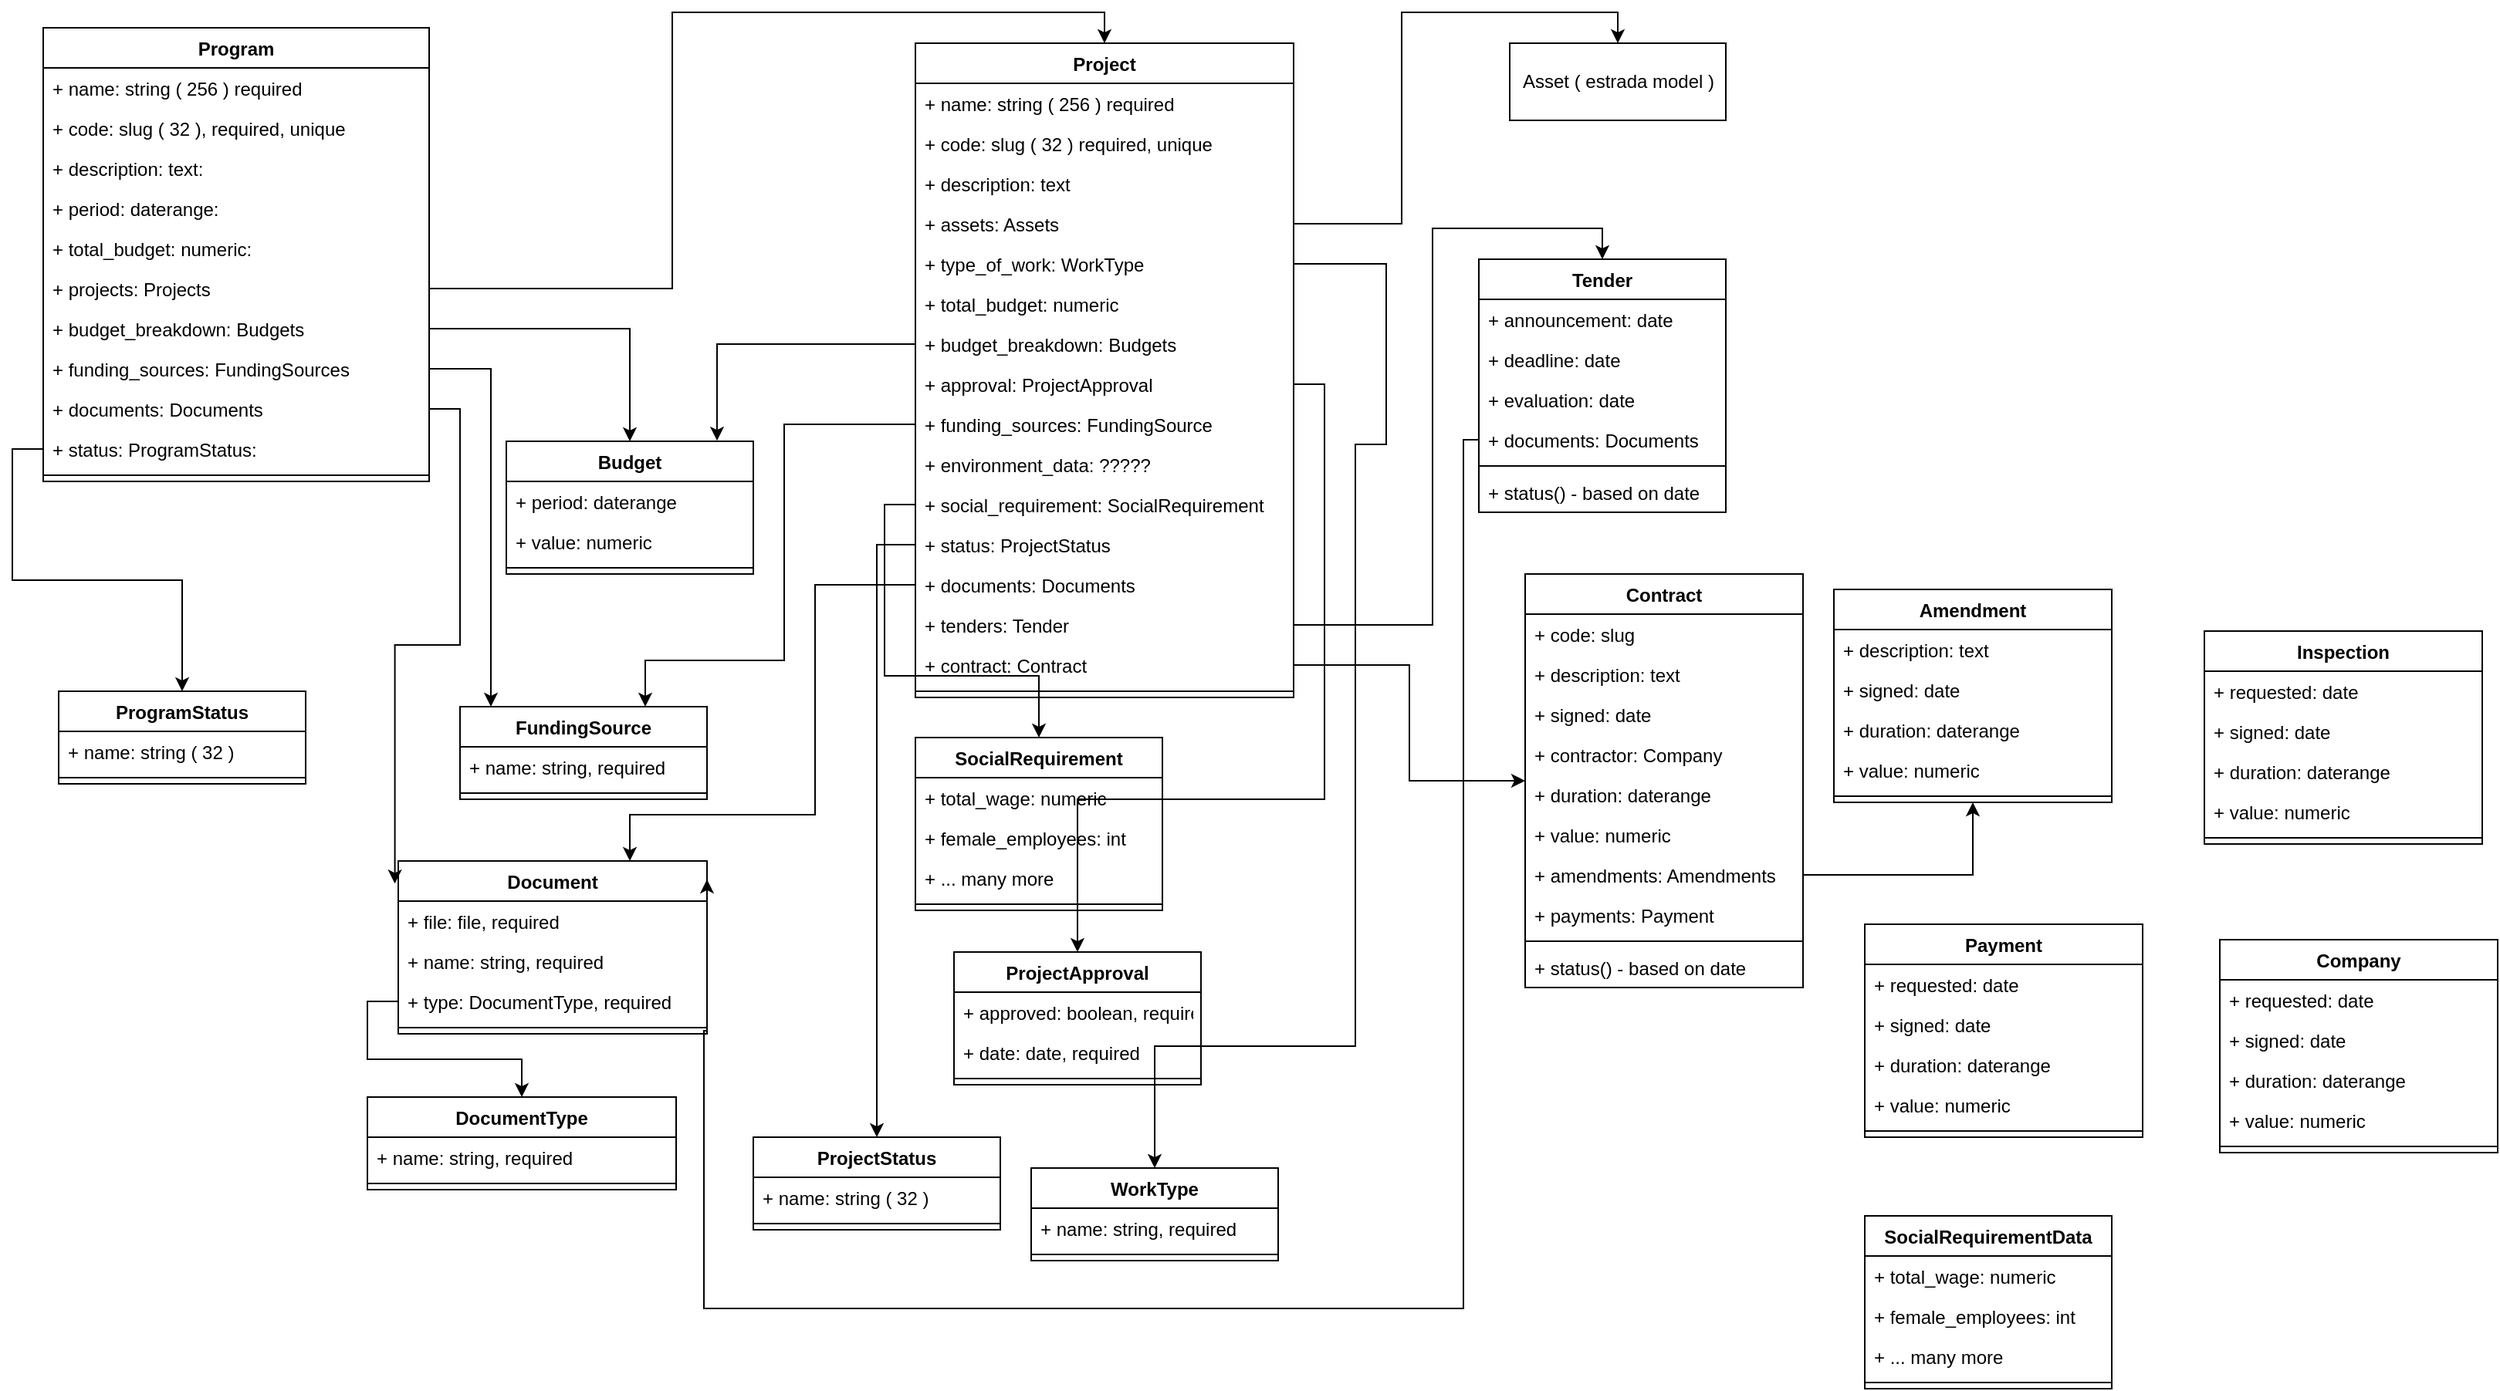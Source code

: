 <mxfile version="12.5.8" type="github">
  <diagram name="Page-1" id="b5b7bab2-c9e2-2cf4-8b2a-24fd1a2a6d21">
    <mxGraphModel dx="1557" dy="737" grid="1" gridSize="10" guides="1" tooltips="1" connect="1" arrows="1" fold="1" page="1" pageScale="1" pageWidth="827" pageHeight="1169" background="#ffffff" math="0" shadow="0">
      <root>
        <mxCell id="0"/>
        <mxCell id="1" parent="0"/>
        <mxCell id="qUl1298BJiQfXsKrI5A6-1" value="Program" style="swimlane;fontStyle=1;align=center;verticalAlign=top;childLayout=stackLayout;horizontal=1;startSize=26;horizontalStack=0;resizeParent=1;resizeParentMax=0;resizeLast=0;collapsible=1;marginBottom=0;" vertex="1" parent="1">
          <mxGeometry x="20" y="160" width="250" height="294" as="geometry"/>
        </mxCell>
        <mxCell id="qUl1298BJiQfXsKrI5A6-2" value="+ name: string ( 256 ) required" style="text;strokeColor=none;fillColor=none;align=left;verticalAlign=top;spacingLeft=4;spacingRight=4;overflow=hidden;rotatable=0;points=[[0,0.5],[1,0.5]];portConstraint=eastwest;" vertex="1" parent="qUl1298BJiQfXsKrI5A6-1">
          <mxGeometry y="26" width="250" height="26" as="geometry"/>
        </mxCell>
        <mxCell id="qUl1298BJiQfXsKrI5A6-11" value="+ code: slug ( 32 ), required, unique" style="text;strokeColor=none;fillColor=none;align=left;verticalAlign=top;spacingLeft=4;spacingRight=4;overflow=hidden;rotatable=0;points=[[0,0.5],[1,0.5]];portConstraint=eastwest;" vertex="1" parent="qUl1298BJiQfXsKrI5A6-1">
          <mxGeometry y="52" width="250" height="26" as="geometry"/>
        </mxCell>
        <mxCell id="qUl1298BJiQfXsKrI5A6-20" value="+ description: text: " style="text;strokeColor=none;fillColor=none;align=left;verticalAlign=top;spacingLeft=4;spacingRight=4;overflow=hidden;rotatable=0;points=[[0,0.5],[1,0.5]];portConstraint=eastwest;" vertex="1" parent="qUl1298BJiQfXsKrI5A6-1">
          <mxGeometry y="78" width="250" height="26" as="geometry"/>
        </mxCell>
        <mxCell id="qUl1298BJiQfXsKrI5A6-12" value="+ period: daterange: " style="text;strokeColor=none;fillColor=none;align=left;verticalAlign=top;spacingLeft=4;spacingRight=4;overflow=hidden;rotatable=0;points=[[0,0.5],[1,0.5]];portConstraint=eastwest;" vertex="1" parent="qUl1298BJiQfXsKrI5A6-1">
          <mxGeometry y="104" width="250" height="26" as="geometry"/>
        </mxCell>
        <mxCell id="qUl1298BJiQfXsKrI5A6-45" value="+ total_budget: numeric: " style="text;strokeColor=none;fillColor=none;align=left;verticalAlign=top;spacingLeft=4;spacingRight=4;overflow=hidden;rotatable=0;points=[[0,0.5],[1,0.5]];portConstraint=eastwest;" vertex="1" parent="qUl1298BJiQfXsKrI5A6-1">
          <mxGeometry y="130" width="250" height="26" as="geometry"/>
        </mxCell>
        <mxCell id="qUl1298BJiQfXsKrI5A6-43" value="+ projects: Projects" style="text;strokeColor=none;fillColor=none;align=left;verticalAlign=top;spacingLeft=4;spacingRight=4;overflow=hidden;rotatable=0;points=[[0,0.5],[1,0.5]];portConstraint=eastwest;" vertex="1" parent="qUl1298BJiQfXsKrI5A6-1">
          <mxGeometry y="156" width="250" height="26" as="geometry"/>
        </mxCell>
        <mxCell id="qUl1298BJiQfXsKrI5A6-46" value="+ budget_breakdown: Budgets" style="text;strokeColor=none;fillColor=none;align=left;verticalAlign=top;spacingLeft=4;spacingRight=4;overflow=hidden;rotatable=0;points=[[0,0.5],[1,0.5]];portConstraint=eastwest;" vertex="1" parent="qUl1298BJiQfXsKrI5A6-1">
          <mxGeometry y="182" width="250" height="26" as="geometry"/>
        </mxCell>
        <mxCell id="qUl1298BJiQfXsKrI5A6-51" value="+ funding_sources: FundingSources " style="text;strokeColor=none;fillColor=none;align=left;verticalAlign=top;spacingLeft=4;spacingRight=4;overflow=hidden;rotatable=0;points=[[0,0.5],[1,0.5]];portConstraint=eastwest;" vertex="1" parent="qUl1298BJiQfXsKrI5A6-1">
          <mxGeometry y="208" width="250" height="26" as="geometry"/>
        </mxCell>
        <mxCell id="qUl1298BJiQfXsKrI5A6-64" value="+ documents: Documents " style="text;strokeColor=none;fillColor=none;align=left;verticalAlign=top;spacingLeft=4;spacingRight=4;overflow=hidden;rotatable=0;points=[[0,0.5],[1,0.5]];portConstraint=eastwest;" vertex="1" parent="qUl1298BJiQfXsKrI5A6-1">
          <mxGeometry y="234" width="250" height="26" as="geometry"/>
        </mxCell>
        <mxCell id="qUl1298BJiQfXsKrI5A6-50" value="+ status: ProgramStatus: " style="text;strokeColor=none;fillColor=none;align=left;verticalAlign=top;spacingLeft=4;spacingRight=4;overflow=hidden;rotatable=0;points=[[0,0.5],[1,0.5]];portConstraint=eastwest;" vertex="1" parent="qUl1298BJiQfXsKrI5A6-1">
          <mxGeometry y="260" width="250" height="26" as="geometry"/>
        </mxCell>
        <mxCell id="qUl1298BJiQfXsKrI5A6-3" value="" style="line;strokeWidth=1;fillColor=none;align=left;verticalAlign=middle;spacingTop=-1;spacingLeft=3;spacingRight=3;rotatable=0;labelPosition=right;points=[];portConstraint=eastwest;" vertex="1" parent="qUl1298BJiQfXsKrI5A6-1">
          <mxGeometry y="286" width="250" height="8" as="geometry"/>
        </mxCell>
        <mxCell id="qUl1298BJiQfXsKrI5A6-6" value="Budget" style="swimlane;fontStyle=1;align=center;verticalAlign=top;childLayout=stackLayout;horizontal=1;startSize=26;horizontalStack=0;resizeParent=1;resizeParentMax=0;resizeLast=0;collapsible=1;marginBottom=0;" vertex="1" parent="1">
          <mxGeometry x="320" y="428" width="160" height="86" as="geometry"/>
        </mxCell>
        <mxCell id="qUl1298BJiQfXsKrI5A6-7" value="+ period: daterange" style="text;strokeColor=none;fillColor=none;align=left;verticalAlign=top;spacingLeft=4;spacingRight=4;overflow=hidden;rotatable=0;points=[[0,0.5],[1,0.5]];portConstraint=eastwest;" vertex="1" parent="qUl1298BJiQfXsKrI5A6-6">
          <mxGeometry y="26" width="160" height="26" as="geometry"/>
        </mxCell>
        <mxCell id="qUl1298BJiQfXsKrI5A6-47" value="+ value: numeric" style="text;strokeColor=none;fillColor=none;align=left;verticalAlign=top;spacingLeft=4;spacingRight=4;overflow=hidden;rotatable=0;points=[[0,0.5],[1,0.5]];portConstraint=eastwest;" vertex="1" parent="qUl1298BJiQfXsKrI5A6-6">
          <mxGeometry y="52" width="160" height="26" as="geometry"/>
        </mxCell>
        <mxCell id="qUl1298BJiQfXsKrI5A6-8" value="" style="line;strokeWidth=1;fillColor=none;align=left;verticalAlign=middle;spacingTop=-1;spacingLeft=3;spacingRight=3;rotatable=0;labelPosition=right;points=[];portConstraint=eastwest;" vertex="1" parent="qUl1298BJiQfXsKrI5A6-6">
          <mxGeometry y="78" width="160" height="8" as="geometry"/>
        </mxCell>
        <mxCell id="qUl1298BJiQfXsKrI5A6-25" value="Project" style="swimlane;fontStyle=1;align=center;verticalAlign=top;childLayout=stackLayout;horizontal=1;startSize=26;horizontalStack=0;resizeParent=1;resizeParentMax=0;resizeLast=0;collapsible=1;marginBottom=0;" vertex="1" parent="1">
          <mxGeometry x="585" y="170" width="245" height="424" as="geometry"/>
        </mxCell>
        <mxCell id="qUl1298BJiQfXsKrI5A6-26" value="+ name: string ( 256 ) required" style="text;strokeColor=none;fillColor=none;align=left;verticalAlign=top;spacingLeft=4;spacingRight=4;overflow=hidden;rotatable=0;points=[[0,0.5],[1,0.5]];portConstraint=eastwest;" vertex="1" parent="qUl1298BJiQfXsKrI5A6-25">
          <mxGeometry y="26" width="245" height="26" as="geometry"/>
        </mxCell>
        <mxCell id="qUl1298BJiQfXsKrI5A6-34" value="+ code: slug ( 32 ) required, unique" style="text;strokeColor=none;fillColor=none;align=left;verticalAlign=top;spacingLeft=4;spacingRight=4;overflow=hidden;rotatable=0;points=[[0,0.5],[1,0.5]];portConstraint=eastwest;" vertex="1" parent="qUl1298BJiQfXsKrI5A6-25">
          <mxGeometry y="52" width="245" height="26" as="geometry"/>
        </mxCell>
        <mxCell id="qUl1298BJiQfXsKrI5A6-35" value="+ description: text" style="text;strokeColor=none;fillColor=none;align=left;verticalAlign=top;spacingLeft=4;spacingRight=4;overflow=hidden;rotatable=0;points=[[0,0.5],[1,0.5]];portConstraint=eastwest;" vertex="1" parent="qUl1298BJiQfXsKrI5A6-25">
          <mxGeometry y="78" width="245" height="26" as="geometry"/>
        </mxCell>
        <mxCell id="qUl1298BJiQfXsKrI5A6-72" value="+ assets: Assets" style="text;strokeColor=none;fillColor=none;align=left;verticalAlign=top;spacingLeft=4;spacingRight=4;overflow=hidden;rotatable=0;points=[[0,0.5],[1,0.5]];portConstraint=eastwest;" vertex="1" parent="qUl1298BJiQfXsKrI5A6-25">
          <mxGeometry y="104" width="245" height="26" as="geometry"/>
        </mxCell>
        <mxCell id="qUl1298BJiQfXsKrI5A6-75" value="+ type_of_work: WorkType" style="text;strokeColor=none;fillColor=none;align=left;verticalAlign=top;spacingLeft=4;spacingRight=4;overflow=hidden;rotatable=0;points=[[0,0.5],[1,0.5]];portConstraint=eastwest;" vertex="1" parent="qUl1298BJiQfXsKrI5A6-25">
          <mxGeometry y="130" width="245" height="26" as="geometry"/>
        </mxCell>
        <mxCell id="qUl1298BJiQfXsKrI5A6-82" value="+ total_budget: numeric" style="text;strokeColor=none;fillColor=none;align=left;verticalAlign=top;spacingLeft=4;spacingRight=4;overflow=hidden;rotatable=0;points=[[0,0.5],[1,0.5]];portConstraint=eastwest;" vertex="1" parent="qUl1298BJiQfXsKrI5A6-25">
          <mxGeometry y="156" width="245" height="26" as="geometry"/>
        </mxCell>
        <mxCell id="qUl1298BJiQfXsKrI5A6-81" value="+ budget_breakdown: Budgets" style="text;strokeColor=none;fillColor=none;align=left;verticalAlign=top;spacingLeft=4;spacingRight=4;overflow=hidden;rotatable=0;points=[[0,0.5],[1,0.5]];portConstraint=eastwest;" vertex="1" parent="qUl1298BJiQfXsKrI5A6-25">
          <mxGeometry y="182" width="245" height="26" as="geometry"/>
        </mxCell>
        <mxCell id="qUl1298BJiQfXsKrI5A6-91" value="+ approval: ProjectApproval" style="text;strokeColor=none;fillColor=none;align=left;verticalAlign=top;spacingLeft=4;spacingRight=4;overflow=hidden;rotatable=0;points=[[0,0.5],[1,0.5]];portConstraint=eastwest;" vertex="1" parent="qUl1298BJiQfXsKrI5A6-25">
          <mxGeometry y="208" width="245" height="26" as="geometry"/>
        </mxCell>
        <mxCell id="qUl1298BJiQfXsKrI5A6-84" value="+ funding_sources: FundingSource" style="text;strokeColor=none;fillColor=none;align=left;verticalAlign=top;spacingLeft=4;spacingRight=4;overflow=hidden;rotatable=0;points=[[0,0.5],[1,0.5]];portConstraint=eastwest;" vertex="1" parent="qUl1298BJiQfXsKrI5A6-25">
          <mxGeometry y="234" width="245" height="26" as="geometry"/>
        </mxCell>
        <mxCell id="qUl1298BJiQfXsKrI5A6-93" value="+ environment_data: ?????" style="text;strokeColor=none;fillColor=none;align=left;verticalAlign=top;spacingLeft=4;spacingRight=4;overflow=hidden;rotatable=0;points=[[0,0.5],[1,0.5]];portConstraint=eastwest;" vertex="1" parent="qUl1298BJiQfXsKrI5A6-25">
          <mxGeometry y="260" width="245" height="26" as="geometry"/>
        </mxCell>
        <mxCell id="qUl1298BJiQfXsKrI5A6-101" value="+ social_requirement: SocialRequirement" style="text;strokeColor=none;fillColor=none;align=left;verticalAlign=top;spacingLeft=4;spacingRight=4;overflow=hidden;rotatable=0;points=[[0,0.5],[1,0.5]];portConstraint=eastwest;" vertex="1" parent="qUl1298BJiQfXsKrI5A6-25">
          <mxGeometry y="286" width="245" height="26" as="geometry"/>
        </mxCell>
        <mxCell id="qUl1298BJiQfXsKrI5A6-94" value="+ status: ProjectStatus" style="text;strokeColor=none;fillColor=none;align=left;verticalAlign=top;spacingLeft=4;spacingRight=4;overflow=hidden;rotatable=0;points=[[0,0.5],[1,0.5]];portConstraint=eastwest;" vertex="1" parent="qUl1298BJiQfXsKrI5A6-25">
          <mxGeometry y="312" width="245" height="26" as="geometry"/>
        </mxCell>
        <mxCell id="qUl1298BJiQfXsKrI5A6-106" value="+ documents: Documents" style="text;strokeColor=none;fillColor=none;align=left;verticalAlign=top;spacingLeft=4;spacingRight=4;overflow=hidden;rotatable=0;points=[[0,0.5],[1,0.5]];portConstraint=eastwest;" vertex="1" parent="qUl1298BJiQfXsKrI5A6-25">
          <mxGeometry y="338" width="245" height="26" as="geometry"/>
        </mxCell>
        <mxCell id="qUl1298BJiQfXsKrI5A6-120" value="+ tenders: Tender" style="text;strokeColor=none;fillColor=none;align=left;verticalAlign=top;spacingLeft=4;spacingRight=4;overflow=hidden;rotatable=0;points=[[0,0.5],[1,0.5]];portConstraint=eastwest;" vertex="1" parent="qUl1298BJiQfXsKrI5A6-25">
          <mxGeometry y="364" width="245" height="26" as="geometry"/>
        </mxCell>
        <mxCell id="qUl1298BJiQfXsKrI5A6-109" value="+ contract: Contract" style="text;strokeColor=none;fillColor=none;align=left;verticalAlign=top;spacingLeft=4;spacingRight=4;overflow=hidden;rotatable=0;points=[[0,0.5],[1,0.5]];portConstraint=eastwest;" vertex="1" parent="qUl1298BJiQfXsKrI5A6-25">
          <mxGeometry y="390" width="245" height="26" as="geometry"/>
        </mxCell>
        <mxCell id="qUl1298BJiQfXsKrI5A6-27" value="" style="line;strokeWidth=1;fillColor=none;align=left;verticalAlign=middle;spacingTop=-1;spacingLeft=3;spacingRight=3;rotatable=0;labelPosition=right;points=[];portConstraint=eastwest;" vertex="1" parent="qUl1298BJiQfXsKrI5A6-25">
          <mxGeometry y="416" width="245" height="8" as="geometry"/>
        </mxCell>
        <mxCell id="qUl1298BJiQfXsKrI5A6-44" value="&lt;br&gt;&lt;br&gt;" style="edgeStyle=orthogonalEdgeStyle;rounded=0;orthogonalLoop=1;jettySize=auto;html=1;entryX=0.5;entryY=0;entryDx=0;entryDy=0;" edge="1" parent="1" source="qUl1298BJiQfXsKrI5A6-43" target="qUl1298BJiQfXsKrI5A6-25">
          <mxGeometry relative="1" as="geometry"/>
        </mxCell>
        <mxCell id="qUl1298BJiQfXsKrI5A6-49" style="edgeStyle=orthogonalEdgeStyle;rounded=0;orthogonalLoop=1;jettySize=auto;html=1;" edge="1" parent="1" source="qUl1298BJiQfXsKrI5A6-46" target="qUl1298BJiQfXsKrI5A6-6">
          <mxGeometry relative="1" as="geometry"/>
        </mxCell>
        <mxCell id="qUl1298BJiQfXsKrI5A6-52" value="FundingSource" style="swimlane;fontStyle=1;align=center;verticalAlign=top;childLayout=stackLayout;horizontal=1;startSize=26;horizontalStack=0;resizeParent=1;resizeParentMax=0;resizeLast=0;collapsible=1;marginBottom=0;" vertex="1" parent="1">
          <mxGeometry x="290" y="600" width="160" height="60" as="geometry"/>
        </mxCell>
        <mxCell id="qUl1298BJiQfXsKrI5A6-53" value="+ name: string, required" style="text;strokeColor=none;fillColor=none;align=left;verticalAlign=top;spacingLeft=4;spacingRight=4;overflow=hidden;rotatable=0;points=[[0,0.5],[1,0.5]];portConstraint=eastwest;" vertex="1" parent="qUl1298BJiQfXsKrI5A6-52">
          <mxGeometry y="26" width="160" height="26" as="geometry"/>
        </mxCell>
        <mxCell id="qUl1298BJiQfXsKrI5A6-56" value="" style="line;strokeWidth=1;fillColor=none;align=left;verticalAlign=middle;spacingTop=-1;spacingLeft=3;spacingRight=3;rotatable=0;labelPosition=right;points=[];portConstraint=eastwest;" vertex="1" parent="qUl1298BJiQfXsKrI5A6-52">
          <mxGeometry y="52" width="160" height="8" as="geometry"/>
        </mxCell>
        <mxCell id="qUl1298BJiQfXsKrI5A6-58" style="edgeStyle=orthogonalEdgeStyle;rounded=0;orthogonalLoop=1;jettySize=auto;html=1;" edge="1" parent="1" source="qUl1298BJiQfXsKrI5A6-51" target="qUl1298BJiQfXsKrI5A6-52">
          <mxGeometry relative="1" as="geometry">
            <mxPoint x="290" y="610" as="targetPoint"/>
            <Array as="points">
              <mxPoint x="310" y="381"/>
            </Array>
          </mxGeometry>
        </mxCell>
        <mxCell id="qUl1298BJiQfXsKrI5A6-59" value="ProgramStatus" style="swimlane;fontStyle=1;align=center;verticalAlign=top;childLayout=stackLayout;horizontal=1;startSize=26;horizontalStack=0;resizeParent=1;resizeParentMax=0;resizeLast=0;collapsible=1;marginBottom=0;" vertex="1" parent="1">
          <mxGeometry x="30" y="590" width="160" height="60" as="geometry"/>
        </mxCell>
        <mxCell id="qUl1298BJiQfXsKrI5A6-60" value="+ name: string ( 32 )" style="text;strokeColor=none;fillColor=none;align=left;verticalAlign=top;spacingLeft=4;spacingRight=4;overflow=hidden;rotatable=0;points=[[0,0.5],[1,0.5]];portConstraint=eastwest;" vertex="1" parent="qUl1298BJiQfXsKrI5A6-59">
          <mxGeometry y="26" width="160" height="26" as="geometry"/>
        </mxCell>
        <mxCell id="qUl1298BJiQfXsKrI5A6-61" value="" style="line;strokeWidth=1;fillColor=none;align=left;verticalAlign=middle;spacingTop=-1;spacingLeft=3;spacingRight=3;rotatable=0;labelPosition=right;points=[];portConstraint=eastwest;" vertex="1" parent="qUl1298BJiQfXsKrI5A6-59">
          <mxGeometry y="52" width="160" height="8" as="geometry"/>
        </mxCell>
        <mxCell id="qUl1298BJiQfXsKrI5A6-63" style="edgeStyle=orthogonalEdgeStyle;rounded=0;orthogonalLoop=1;jettySize=auto;html=1;" edge="1" parent="1" source="qUl1298BJiQfXsKrI5A6-50" target="qUl1298BJiQfXsKrI5A6-59">
          <mxGeometry relative="1" as="geometry"/>
        </mxCell>
        <mxCell id="qUl1298BJiQfXsKrI5A6-65" value="Document" style="swimlane;fontStyle=1;align=center;verticalAlign=top;childLayout=stackLayout;horizontal=1;startSize=26;horizontalStack=0;resizeParent=1;resizeParentMax=0;resizeLast=0;collapsible=1;marginBottom=0;" vertex="1" parent="1">
          <mxGeometry x="250" y="700" width="200" height="112" as="geometry"/>
        </mxCell>
        <mxCell id="qUl1298BJiQfXsKrI5A6-66" value="+ file: file, required" style="text;strokeColor=none;fillColor=none;align=left;verticalAlign=top;spacingLeft=4;spacingRight=4;overflow=hidden;rotatable=0;points=[[0,0.5],[1,0.5]];portConstraint=eastwest;" vertex="1" parent="qUl1298BJiQfXsKrI5A6-65">
          <mxGeometry y="26" width="200" height="26" as="geometry"/>
        </mxCell>
        <mxCell id="qUl1298BJiQfXsKrI5A6-68" value="+ name: string, required" style="text;strokeColor=none;fillColor=none;align=left;verticalAlign=top;spacingLeft=4;spacingRight=4;overflow=hidden;rotatable=0;points=[[0,0.5],[1,0.5]];portConstraint=eastwest;" vertex="1" parent="qUl1298BJiQfXsKrI5A6-65">
          <mxGeometry y="52" width="200" height="26" as="geometry"/>
        </mxCell>
        <mxCell id="qUl1298BJiQfXsKrI5A6-69" value="+ type: DocumentType, required" style="text;strokeColor=none;fillColor=none;align=left;verticalAlign=top;spacingLeft=4;spacingRight=4;overflow=hidden;rotatable=0;points=[[0,0.5],[1,0.5]];portConstraint=eastwest;" vertex="1" parent="qUl1298BJiQfXsKrI5A6-65">
          <mxGeometry y="78" width="200" height="26" as="geometry"/>
        </mxCell>
        <mxCell id="qUl1298BJiQfXsKrI5A6-67" value="" style="line;strokeWidth=1;fillColor=none;align=left;verticalAlign=middle;spacingTop=-1;spacingLeft=3;spacingRight=3;rotatable=0;labelPosition=right;points=[];portConstraint=eastwest;" vertex="1" parent="qUl1298BJiQfXsKrI5A6-65">
          <mxGeometry y="104" width="200" height="8" as="geometry"/>
        </mxCell>
        <mxCell id="qUl1298BJiQfXsKrI5A6-70" style="edgeStyle=orthogonalEdgeStyle;rounded=0;orthogonalLoop=1;jettySize=auto;html=1;entryX=-0.011;entryY=0.131;entryDx=0;entryDy=0;entryPerimeter=0;" edge="1" parent="1" source="qUl1298BJiQfXsKrI5A6-64" target="qUl1298BJiQfXsKrI5A6-65">
          <mxGeometry relative="1" as="geometry"/>
        </mxCell>
        <mxCell id="qUl1298BJiQfXsKrI5A6-73" value="Asset ( estrada model )" style="html=1;" vertex="1" parent="1">
          <mxGeometry x="970" y="170" width="140" height="50" as="geometry"/>
        </mxCell>
        <mxCell id="qUl1298BJiQfXsKrI5A6-74" style="edgeStyle=orthogonalEdgeStyle;rounded=0;orthogonalLoop=1;jettySize=auto;html=1;entryX=0.5;entryY=0;entryDx=0;entryDy=0;" edge="1" parent="1" source="qUl1298BJiQfXsKrI5A6-72" target="qUl1298BJiQfXsKrI5A6-73">
          <mxGeometry relative="1" as="geometry"/>
        </mxCell>
        <mxCell id="qUl1298BJiQfXsKrI5A6-76" value="WorkType" style="swimlane;fontStyle=1;align=center;verticalAlign=top;childLayout=stackLayout;horizontal=1;startSize=26;horizontalStack=0;resizeParent=1;resizeParentMax=0;resizeLast=0;collapsible=1;marginBottom=0;" vertex="1" parent="1">
          <mxGeometry x="660" y="899" width="160" height="60" as="geometry"/>
        </mxCell>
        <mxCell id="qUl1298BJiQfXsKrI5A6-77" value="+ name: string, required" style="text;strokeColor=none;fillColor=none;align=left;verticalAlign=top;spacingLeft=4;spacingRight=4;overflow=hidden;rotatable=0;points=[[0,0.5],[1,0.5]];portConstraint=eastwest;" vertex="1" parent="qUl1298BJiQfXsKrI5A6-76">
          <mxGeometry y="26" width="160" height="26" as="geometry"/>
        </mxCell>
        <mxCell id="qUl1298BJiQfXsKrI5A6-78" value="" style="line;strokeWidth=1;fillColor=none;align=left;verticalAlign=middle;spacingTop=-1;spacingLeft=3;spacingRight=3;rotatable=0;labelPosition=right;points=[];portConstraint=eastwest;" vertex="1" parent="qUl1298BJiQfXsKrI5A6-76">
          <mxGeometry y="52" width="160" height="8" as="geometry"/>
        </mxCell>
        <mxCell id="qUl1298BJiQfXsKrI5A6-79" style="edgeStyle=orthogonalEdgeStyle;rounded=0;orthogonalLoop=1;jettySize=auto;html=1;entryX=0.5;entryY=0;entryDx=0;entryDy=0;exitX=1;exitY=0.5;exitDx=0;exitDy=0;" edge="1" parent="1" source="qUl1298BJiQfXsKrI5A6-75" target="qUl1298BJiQfXsKrI5A6-76">
          <mxGeometry relative="1" as="geometry">
            <Array as="points">
              <mxPoint x="890" y="313"/>
              <mxPoint x="890" y="430"/>
              <mxPoint x="870" y="430"/>
              <mxPoint x="870" y="820"/>
            </Array>
          </mxGeometry>
        </mxCell>
        <mxCell id="qUl1298BJiQfXsKrI5A6-83" style="edgeStyle=orthogonalEdgeStyle;rounded=0;orthogonalLoop=1;jettySize=auto;html=1;entryX=0.853;entryY=-0.005;entryDx=0;entryDy=0;entryPerimeter=0;" edge="1" parent="1" source="qUl1298BJiQfXsKrI5A6-81" target="qUl1298BJiQfXsKrI5A6-6">
          <mxGeometry relative="1" as="geometry"/>
        </mxCell>
        <mxCell id="qUl1298BJiQfXsKrI5A6-85" value="ProjectApproval" style="swimlane;fontStyle=1;align=center;verticalAlign=top;childLayout=stackLayout;horizontal=1;startSize=26;horizontalStack=0;resizeParent=1;resizeParentMax=0;resizeLast=0;collapsible=1;marginBottom=0;" vertex="1" parent="1">
          <mxGeometry x="610" y="759" width="160" height="86" as="geometry"/>
        </mxCell>
        <mxCell id="qUl1298BJiQfXsKrI5A6-86" value="+ approved: boolean, required" style="text;strokeColor=none;fillColor=none;align=left;verticalAlign=top;spacingLeft=4;spacingRight=4;overflow=hidden;rotatable=0;points=[[0,0.5],[1,0.5]];portConstraint=eastwest;" vertex="1" parent="qUl1298BJiQfXsKrI5A6-85">
          <mxGeometry y="26" width="160" height="26" as="geometry"/>
        </mxCell>
        <mxCell id="qUl1298BJiQfXsKrI5A6-88" value="+ date: date, required" style="text;strokeColor=none;fillColor=none;align=left;verticalAlign=top;spacingLeft=4;spacingRight=4;overflow=hidden;rotatable=0;points=[[0,0.5],[1,0.5]];portConstraint=eastwest;" vertex="1" parent="qUl1298BJiQfXsKrI5A6-85">
          <mxGeometry y="52" width="160" height="26" as="geometry"/>
        </mxCell>
        <mxCell id="qUl1298BJiQfXsKrI5A6-87" value="" style="line;strokeWidth=1;fillColor=none;align=left;verticalAlign=middle;spacingTop=-1;spacingLeft=3;spacingRight=3;rotatable=0;labelPosition=right;points=[];portConstraint=eastwest;" vertex="1" parent="qUl1298BJiQfXsKrI5A6-85">
          <mxGeometry y="78" width="160" height="8" as="geometry"/>
        </mxCell>
        <mxCell id="qUl1298BJiQfXsKrI5A6-90" style="edgeStyle=orthogonalEdgeStyle;rounded=0;orthogonalLoop=1;jettySize=auto;html=1;exitX=1;exitY=0.5;exitDx=0;exitDy=0;" edge="1" parent="1" source="qUl1298BJiQfXsKrI5A6-91" target="qUl1298BJiQfXsKrI5A6-85">
          <mxGeometry relative="1" as="geometry">
            <Array as="points">
              <mxPoint x="850" y="391"/>
              <mxPoint x="850" y="660"/>
              <mxPoint x="690" y="660"/>
            </Array>
          </mxGeometry>
        </mxCell>
        <mxCell id="qUl1298BJiQfXsKrI5A6-92" style="edgeStyle=orthogonalEdgeStyle;rounded=0;orthogonalLoop=1;jettySize=auto;html=1;entryX=0.75;entryY=0;entryDx=0;entryDy=0;" edge="1" parent="1" source="qUl1298BJiQfXsKrI5A6-84" target="qUl1298BJiQfXsKrI5A6-52">
          <mxGeometry relative="1" as="geometry">
            <Array as="points">
              <mxPoint x="500" y="417"/>
              <mxPoint x="500" y="570"/>
              <mxPoint x="410" y="570"/>
            </Array>
          </mxGeometry>
        </mxCell>
        <mxCell id="qUl1298BJiQfXsKrI5A6-95" value="SocialRequirement" style="swimlane;fontStyle=1;align=center;verticalAlign=top;childLayout=stackLayout;horizontal=1;startSize=26;horizontalStack=0;resizeParent=1;resizeParentMax=0;resizeLast=0;collapsible=1;marginBottom=0;" vertex="1" parent="1">
          <mxGeometry x="585" y="620" width="160" height="112" as="geometry"/>
        </mxCell>
        <mxCell id="qUl1298BJiQfXsKrI5A6-96" value="+ total_wage: numeric" style="text;strokeColor=none;fillColor=none;align=left;verticalAlign=top;spacingLeft=4;spacingRight=4;overflow=hidden;rotatable=0;points=[[0,0.5],[1,0.5]];portConstraint=eastwest;" vertex="1" parent="qUl1298BJiQfXsKrI5A6-95">
          <mxGeometry y="26" width="160" height="26" as="geometry"/>
        </mxCell>
        <mxCell id="qUl1298BJiQfXsKrI5A6-100" value="+ female_employees: int" style="text;strokeColor=none;fillColor=none;align=left;verticalAlign=top;spacingLeft=4;spacingRight=4;overflow=hidden;rotatable=0;points=[[0,0.5],[1,0.5]];portConstraint=eastwest;" vertex="1" parent="qUl1298BJiQfXsKrI5A6-95">
          <mxGeometry y="52" width="160" height="26" as="geometry"/>
        </mxCell>
        <mxCell id="qUl1298BJiQfXsKrI5A6-97" value="+ ... many more" style="text;strokeColor=none;fillColor=none;align=left;verticalAlign=top;spacingLeft=4;spacingRight=4;overflow=hidden;rotatable=0;points=[[0,0.5],[1,0.5]];portConstraint=eastwest;" vertex="1" parent="qUl1298BJiQfXsKrI5A6-95">
          <mxGeometry y="78" width="160" height="26" as="geometry"/>
        </mxCell>
        <mxCell id="qUl1298BJiQfXsKrI5A6-98" value="" style="line;strokeWidth=1;fillColor=none;align=left;verticalAlign=middle;spacingTop=-1;spacingLeft=3;spacingRight=3;rotatable=0;labelPosition=right;points=[];portConstraint=eastwest;" vertex="1" parent="qUl1298BJiQfXsKrI5A6-95">
          <mxGeometry y="104" width="160" height="8" as="geometry"/>
        </mxCell>
        <mxCell id="qUl1298BJiQfXsKrI5A6-99" style="edgeStyle=orthogonalEdgeStyle;rounded=0;orthogonalLoop=1;jettySize=auto;html=1;" edge="1" parent="1" source="qUl1298BJiQfXsKrI5A6-101" target="qUl1298BJiQfXsKrI5A6-95">
          <mxGeometry relative="1" as="geometry">
            <mxPoint x="580" y="590" as="targetPoint"/>
            <Array as="points">
              <mxPoint x="565" y="469"/>
              <mxPoint x="565" y="580"/>
              <mxPoint x="665" y="580"/>
            </Array>
          </mxGeometry>
        </mxCell>
        <mxCell id="qUl1298BJiQfXsKrI5A6-102" value="ProjectStatus" style="swimlane;fontStyle=1;align=center;verticalAlign=top;childLayout=stackLayout;horizontal=1;startSize=26;horizontalStack=0;resizeParent=1;resizeParentMax=0;resizeLast=0;collapsible=1;marginBottom=0;" vertex="1" parent="1">
          <mxGeometry x="480" y="879" width="160" height="60" as="geometry"/>
        </mxCell>
        <mxCell id="qUl1298BJiQfXsKrI5A6-103" value="+ name: string ( 32 )" style="text;strokeColor=none;fillColor=none;align=left;verticalAlign=top;spacingLeft=4;spacingRight=4;overflow=hidden;rotatable=0;points=[[0,0.5],[1,0.5]];portConstraint=eastwest;" vertex="1" parent="qUl1298BJiQfXsKrI5A6-102">
          <mxGeometry y="26" width="160" height="26" as="geometry"/>
        </mxCell>
        <mxCell id="qUl1298BJiQfXsKrI5A6-104" value="" style="line;strokeWidth=1;fillColor=none;align=left;verticalAlign=middle;spacingTop=-1;spacingLeft=3;spacingRight=3;rotatable=0;labelPosition=right;points=[];portConstraint=eastwest;" vertex="1" parent="qUl1298BJiQfXsKrI5A6-102">
          <mxGeometry y="52" width="160" height="8" as="geometry"/>
        </mxCell>
        <mxCell id="qUl1298BJiQfXsKrI5A6-105" style="edgeStyle=orthogonalEdgeStyle;rounded=0;orthogonalLoop=1;jettySize=auto;html=1;entryX=0.5;entryY=0;entryDx=0;entryDy=0;" edge="1" parent="1" source="qUl1298BJiQfXsKrI5A6-94" target="qUl1298BJiQfXsKrI5A6-102">
          <mxGeometry relative="1" as="geometry"/>
        </mxCell>
        <mxCell id="qUl1298BJiQfXsKrI5A6-107" style="edgeStyle=orthogonalEdgeStyle;rounded=0;orthogonalLoop=1;jettySize=auto;html=1;entryX=0.75;entryY=0;entryDx=0;entryDy=0;exitX=0;exitY=0.5;exitDx=0;exitDy=0;" edge="1" parent="1" source="qUl1298BJiQfXsKrI5A6-106" target="qUl1298BJiQfXsKrI5A6-65">
          <mxGeometry relative="1" as="geometry">
            <Array as="points">
              <mxPoint x="520" y="521"/>
              <mxPoint x="520" y="670"/>
              <mxPoint x="400" y="670"/>
            </Array>
          </mxGeometry>
        </mxCell>
        <mxCell id="qUl1298BJiQfXsKrI5A6-110" value="Tender" style="swimlane;fontStyle=1;align=center;verticalAlign=top;childLayout=stackLayout;horizontal=1;startSize=26;horizontalStack=0;resizeParent=1;resizeParentMax=0;resizeLast=0;collapsible=1;marginBottom=0;" vertex="1" parent="1">
          <mxGeometry x="950" y="310" width="160" height="164" as="geometry"/>
        </mxCell>
        <mxCell id="qUl1298BJiQfXsKrI5A6-111" value="+ announcement: date" style="text;strokeColor=none;fillColor=none;align=left;verticalAlign=top;spacingLeft=4;spacingRight=4;overflow=hidden;rotatable=0;points=[[0,0.5],[1,0.5]];portConstraint=eastwest;" vertex="1" parent="qUl1298BJiQfXsKrI5A6-110">
          <mxGeometry y="26" width="160" height="26" as="geometry"/>
        </mxCell>
        <mxCell id="qUl1298BJiQfXsKrI5A6-112" value="+ deadline: date" style="text;strokeColor=none;fillColor=none;align=left;verticalAlign=top;spacingLeft=4;spacingRight=4;overflow=hidden;rotatable=0;points=[[0,0.5],[1,0.5]];portConstraint=eastwest;" vertex="1" parent="qUl1298BJiQfXsKrI5A6-110">
          <mxGeometry y="52" width="160" height="26" as="geometry"/>
        </mxCell>
        <mxCell id="qUl1298BJiQfXsKrI5A6-115" value="+ evaluation: date" style="text;strokeColor=none;fillColor=none;align=left;verticalAlign=top;spacingLeft=4;spacingRight=4;overflow=hidden;rotatable=0;points=[[0,0.5],[1,0.5]];portConstraint=eastwest;" vertex="1" parent="qUl1298BJiQfXsKrI5A6-110">
          <mxGeometry y="78" width="160" height="26" as="geometry"/>
        </mxCell>
        <mxCell id="qUl1298BJiQfXsKrI5A6-118" value="+ documents: Documents" style="text;strokeColor=none;fillColor=none;align=left;verticalAlign=top;spacingLeft=4;spacingRight=4;overflow=hidden;rotatable=0;points=[[0,0.5],[1,0.5]];portConstraint=eastwest;" vertex="1" parent="qUl1298BJiQfXsKrI5A6-110">
          <mxGeometry y="104" width="160" height="26" as="geometry"/>
        </mxCell>
        <mxCell id="qUl1298BJiQfXsKrI5A6-114" value="" style="line;strokeWidth=1;fillColor=none;align=left;verticalAlign=middle;spacingTop=-1;spacingLeft=3;spacingRight=3;rotatable=0;labelPosition=right;points=[];portConstraint=eastwest;" vertex="1" parent="qUl1298BJiQfXsKrI5A6-110">
          <mxGeometry y="130" width="160" height="8" as="geometry"/>
        </mxCell>
        <mxCell id="qUl1298BJiQfXsKrI5A6-113" value="+ status() - based on date" style="text;strokeColor=none;fillColor=none;align=left;verticalAlign=top;spacingLeft=4;spacingRight=4;overflow=hidden;rotatable=0;points=[[0,0.5],[1,0.5]];portConstraint=eastwest;" vertex="1" parent="qUl1298BJiQfXsKrI5A6-110">
          <mxGeometry y="138" width="160" height="26" as="geometry"/>
        </mxCell>
        <mxCell id="qUl1298BJiQfXsKrI5A6-117" style="edgeStyle=orthogonalEdgeStyle;rounded=0;orthogonalLoop=1;jettySize=auto;html=1;entryX=0.5;entryY=0;entryDx=0;entryDy=0;" edge="1" parent="1" source="qUl1298BJiQfXsKrI5A6-120" target="qUl1298BJiQfXsKrI5A6-110">
          <mxGeometry relative="1" as="geometry">
            <mxPoint x="860" y="560" as="sourcePoint"/>
            <Array as="points">
              <mxPoint x="920" y="547"/>
              <mxPoint x="920" y="290"/>
              <mxPoint x="1030" y="290"/>
            </Array>
          </mxGeometry>
        </mxCell>
        <mxCell id="qUl1298BJiQfXsKrI5A6-119" style="edgeStyle=orthogonalEdgeStyle;rounded=0;orthogonalLoop=1;jettySize=auto;html=1;entryX=1;entryY=0.107;entryDx=0;entryDy=0;entryPerimeter=0;exitX=0;exitY=0.5;exitDx=0;exitDy=0;" edge="1" parent="1" source="qUl1298BJiQfXsKrI5A6-118" target="qUl1298BJiQfXsKrI5A6-65">
          <mxGeometry relative="1" as="geometry">
            <mxPoint x="580" y="770" as="targetPoint"/>
            <Array as="points">
              <mxPoint x="940" y="427"/>
              <mxPoint x="940" y="990"/>
              <mxPoint x="448" y="990"/>
              <mxPoint x="448" y="810"/>
              <mxPoint x="450" y="810"/>
            </Array>
          </mxGeometry>
        </mxCell>
        <mxCell id="qUl1298BJiQfXsKrI5A6-121" value="Contract" style="swimlane;fontStyle=1;align=center;verticalAlign=top;childLayout=stackLayout;horizontal=1;startSize=26;horizontalStack=0;resizeParent=1;resizeParentMax=0;resizeLast=0;collapsible=1;marginBottom=0;" vertex="1" parent="1">
          <mxGeometry x="980" y="514" width="180" height="268" as="geometry"/>
        </mxCell>
        <mxCell id="qUl1298BJiQfXsKrI5A6-122" value="+ code: slug" style="text;strokeColor=none;fillColor=none;align=left;verticalAlign=top;spacingLeft=4;spacingRight=4;overflow=hidden;rotatable=0;points=[[0,0.5],[1,0.5]];portConstraint=eastwest;" vertex="1" parent="qUl1298BJiQfXsKrI5A6-121">
          <mxGeometry y="26" width="180" height="26" as="geometry"/>
        </mxCell>
        <mxCell id="qUl1298BJiQfXsKrI5A6-123" value="+ description: text" style="text;strokeColor=none;fillColor=none;align=left;verticalAlign=top;spacingLeft=4;spacingRight=4;overflow=hidden;rotatable=0;points=[[0,0.5],[1,0.5]];portConstraint=eastwest;" vertex="1" parent="qUl1298BJiQfXsKrI5A6-121">
          <mxGeometry y="52" width="180" height="26" as="geometry"/>
        </mxCell>
        <mxCell id="qUl1298BJiQfXsKrI5A6-124" value="+ signed: date" style="text;strokeColor=none;fillColor=none;align=left;verticalAlign=top;spacingLeft=4;spacingRight=4;overflow=hidden;rotatable=0;points=[[0,0.5],[1,0.5]];portConstraint=eastwest;" vertex="1" parent="qUl1298BJiQfXsKrI5A6-121">
          <mxGeometry y="78" width="180" height="26" as="geometry"/>
        </mxCell>
        <mxCell id="qUl1298BJiQfXsKrI5A6-125" value="+ contractor: Company" style="text;strokeColor=none;fillColor=none;align=left;verticalAlign=top;spacingLeft=4;spacingRight=4;overflow=hidden;rotatable=0;points=[[0,0.5],[1,0.5]];portConstraint=eastwest;" vertex="1" parent="qUl1298BJiQfXsKrI5A6-121">
          <mxGeometry y="104" width="180" height="26" as="geometry"/>
        </mxCell>
        <mxCell id="qUl1298BJiQfXsKrI5A6-130" value="+ duration: daterange" style="text;strokeColor=none;fillColor=none;align=left;verticalAlign=top;spacingLeft=4;spacingRight=4;overflow=hidden;rotatable=0;points=[[0,0.5],[1,0.5]];portConstraint=eastwest;" vertex="1" parent="qUl1298BJiQfXsKrI5A6-121">
          <mxGeometry y="130" width="180" height="26" as="geometry"/>
        </mxCell>
        <mxCell id="qUl1298BJiQfXsKrI5A6-131" value="+ value: numeric" style="text;strokeColor=none;fillColor=none;align=left;verticalAlign=top;spacingLeft=4;spacingRight=4;overflow=hidden;rotatable=0;points=[[0,0.5],[1,0.5]];portConstraint=eastwest;" vertex="1" parent="qUl1298BJiQfXsKrI5A6-121">
          <mxGeometry y="156" width="180" height="26" as="geometry"/>
        </mxCell>
        <mxCell id="qUl1298BJiQfXsKrI5A6-144" value="+ amendments: Amendments" style="text;strokeColor=none;fillColor=none;align=left;verticalAlign=top;spacingLeft=4;spacingRight=4;overflow=hidden;rotatable=0;points=[[0,0.5],[1,0.5]];portConstraint=eastwest;" vertex="1" parent="qUl1298BJiQfXsKrI5A6-121">
          <mxGeometry y="182" width="180" height="26" as="geometry"/>
        </mxCell>
        <mxCell id="qUl1298BJiQfXsKrI5A6-129" value="+ payments: Payment" style="text;strokeColor=none;fillColor=none;align=left;verticalAlign=top;spacingLeft=4;spacingRight=4;overflow=hidden;rotatable=0;points=[[0,0.5],[1,0.5]];portConstraint=eastwest;" vertex="1" parent="qUl1298BJiQfXsKrI5A6-121">
          <mxGeometry y="208" width="180" height="26" as="geometry"/>
        </mxCell>
        <mxCell id="qUl1298BJiQfXsKrI5A6-126" value="" style="line;strokeWidth=1;fillColor=none;align=left;verticalAlign=middle;spacingTop=-1;spacingLeft=3;spacingRight=3;rotatable=0;labelPosition=right;points=[];portConstraint=eastwest;" vertex="1" parent="qUl1298BJiQfXsKrI5A6-121">
          <mxGeometry y="234" width="180" height="8" as="geometry"/>
        </mxCell>
        <mxCell id="qUl1298BJiQfXsKrI5A6-127" value="+ status() - based on date" style="text;strokeColor=none;fillColor=none;align=left;verticalAlign=top;spacingLeft=4;spacingRight=4;overflow=hidden;rotatable=0;points=[[0,0.5],[1,0.5]];portConstraint=eastwest;" vertex="1" parent="qUl1298BJiQfXsKrI5A6-121">
          <mxGeometry y="242" width="180" height="26" as="geometry"/>
        </mxCell>
        <mxCell id="qUl1298BJiQfXsKrI5A6-128" style="edgeStyle=orthogonalEdgeStyle;rounded=0;orthogonalLoop=1;jettySize=auto;html=1;" edge="1" parent="1" source="qUl1298BJiQfXsKrI5A6-109" target="qUl1298BJiQfXsKrI5A6-121">
          <mxGeometry relative="1" as="geometry"/>
        </mxCell>
        <mxCell id="qUl1298BJiQfXsKrI5A6-132" value="Amendment" style="swimlane;fontStyle=1;align=center;verticalAlign=top;childLayout=stackLayout;horizontal=1;startSize=26;horizontalStack=0;resizeParent=1;resizeParentMax=0;resizeLast=0;collapsible=1;marginBottom=0;" vertex="1" parent="1">
          <mxGeometry x="1180" y="524" width="180" height="138" as="geometry"/>
        </mxCell>
        <mxCell id="qUl1298BJiQfXsKrI5A6-135" value="+ description: text" style="text;strokeColor=none;fillColor=none;align=left;verticalAlign=top;spacingLeft=4;spacingRight=4;overflow=hidden;rotatable=0;points=[[0,0.5],[1,0.5]];portConstraint=eastwest;" vertex="1" parent="qUl1298BJiQfXsKrI5A6-132">
          <mxGeometry y="26" width="180" height="26" as="geometry"/>
        </mxCell>
        <mxCell id="qUl1298BJiQfXsKrI5A6-142" value="+ signed: date" style="text;strokeColor=none;fillColor=none;align=left;verticalAlign=top;spacingLeft=4;spacingRight=4;overflow=hidden;rotatable=0;points=[[0,0.5],[1,0.5]];portConstraint=eastwest;" vertex="1" parent="qUl1298BJiQfXsKrI5A6-132">
          <mxGeometry y="52" width="180" height="26" as="geometry"/>
        </mxCell>
        <mxCell id="qUl1298BJiQfXsKrI5A6-137" value="+ duration: daterange" style="text;strokeColor=none;fillColor=none;align=left;verticalAlign=top;spacingLeft=4;spacingRight=4;overflow=hidden;rotatable=0;points=[[0,0.5],[1,0.5]];portConstraint=eastwest;" vertex="1" parent="qUl1298BJiQfXsKrI5A6-132">
          <mxGeometry y="78" width="180" height="26" as="geometry"/>
        </mxCell>
        <mxCell id="qUl1298BJiQfXsKrI5A6-138" value="+ value: numeric" style="text;strokeColor=none;fillColor=none;align=left;verticalAlign=top;spacingLeft=4;spacingRight=4;overflow=hidden;rotatable=0;points=[[0,0.5],[1,0.5]];portConstraint=eastwest;" vertex="1" parent="qUl1298BJiQfXsKrI5A6-132">
          <mxGeometry y="104" width="180" height="26" as="geometry"/>
        </mxCell>
        <mxCell id="qUl1298BJiQfXsKrI5A6-140" value="" style="line;strokeWidth=1;fillColor=none;align=left;verticalAlign=middle;spacingTop=-1;spacingLeft=3;spacingRight=3;rotatable=0;labelPosition=right;points=[];portConstraint=eastwest;" vertex="1" parent="qUl1298BJiQfXsKrI5A6-132">
          <mxGeometry y="130" width="180" height="8" as="geometry"/>
        </mxCell>
        <mxCell id="qUl1298BJiQfXsKrI5A6-143" style="edgeStyle=orthogonalEdgeStyle;rounded=0;orthogonalLoop=1;jettySize=auto;html=1;" edge="1" parent="1" source="qUl1298BJiQfXsKrI5A6-144" target="qUl1298BJiQfXsKrI5A6-132">
          <mxGeometry relative="1" as="geometry"/>
        </mxCell>
        <mxCell id="qUl1298BJiQfXsKrI5A6-145" value="Payment" style="swimlane;fontStyle=1;align=center;verticalAlign=top;childLayout=stackLayout;horizontal=1;startSize=26;horizontalStack=0;resizeParent=1;resizeParentMax=0;resizeLast=0;collapsible=1;marginBottom=0;" vertex="1" parent="1">
          <mxGeometry x="1200" y="741" width="180" height="138" as="geometry"/>
        </mxCell>
        <mxCell id="qUl1298BJiQfXsKrI5A6-146" value="+ requested: date" style="text;strokeColor=none;fillColor=none;align=left;verticalAlign=top;spacingLeft=4;spacingRight=4;overflow=hidden;rotatable=0;points=[[0,0.5],[1,0.5]];portConstraint=eastwest;" vertex="1" parent="qUl1298BJiQfXsKrI5A6-145">
          <mxGeometry y="26" width="180" height="26" as="geometry"/>
        </mxCell>
        <mxCell id="qUl1298BJiQfXsKrI5A6-147" value="+ signed: date" style="text;strokeColor=none;fillColor=none;align=left;verticalAlign=top;spacingLeft=4;spacingRight=4;overflow=hidden;rotatable=0;points=[[0,0.5],[1,0.5]];portConstraint=eastwest;" vertex="1" parent="qUl1298BJiQfXsKrI5A6-145">
          <mxGeometry y="52" width="180" height="26" as="geometry"/>
        </mxCell>
        <mxCell id="qUl1298BJiQfXsKrI5A6-148" value="+ duration: daterange" style="text;strokeColor=none;fillColor=none;align=left;verticalAlign=top;spacingLeft=4;spacingRight=4;overflow=hidden;rotatable=0;points=[[0,0.5],[1,0.5]];portConstraint=eastwest;" vertex="1" parent="qUl1298BJiQfXsKrI5A6-145">
          <mxGeometry y="78" width="180" height="26" as="geometry"/>
        </mxCell>
        <mxCell id="qUl1298BJiQfXsKrI5A6-149" value="+ value: numeric" style="text;strokeColor=none;fillColor=none;align=left;verticalAlign=top;spacingLeft=4;spacingRight=4;overflow=hidden;rotatable=0;points=[[0,0.5],[1,0.5]];portConstraint=eastwest;" vertex="1" parent="qUl1298BJiQfXsKrI5A6-145">
          <mxGeometry y="104" width="180" height="26" as="geometry"/>
        </mxCell>
        <mxCell id="qUl1298BJiQfXsKrI5A6-150" value="" style="line;strokeWidth=1;fillColor=none;align=left;verticalAlign=middle;spacingTop=-1;spacingLeft=3;spacingRight=3;rotatable=0;labelPosition=right;points=[];portConstraint=eastwest;" vertex="1" parent="qUl1298BJiQfXsKrI5A6-145">
          <mxGeometry y="130" width="180" height="8" as="geometry"/>
        </mxCell>
        <mxCell id="qUl1298BJiQfXsKrI5A6-151" value="Inspection" style="swimlane;fontStyle=1;align=center;verticalAlign=top;childLayout=stackLayout;horizontal=1;startSize=26;horizontalStack=0;resizeParent=1;resizeParentMax=0;resizeLast=0;collapsible=1;marginBottom=0;" vertex="1" parent="1">
          <mxGeometry x="1420" y="551" width="180" height="138" as="geometry"/>
        </mxCell>
        <mxCell id="qUl1298BJiQfXsKrI5A6-152" value="+ requested: date" style="text;strokeColor=none;fillColor=none;align=left;verticalAlign=top;spacingLeft=4;spacingRight=4;overflow=hidden;rotatable=0;points=[[0,0.5],[1,0.5]];portConstraint=eastwest;" vertex="1" parent="qUl1298BJiQfXsKrI5A6-151">
          <mxGeometry y="26" width="180" height="26" as="geometry"/>
        </mxCell>
        <mxCell id="qUl1298BJiQfXsKrI5A6-153" value="+ signed: date" style="text;strokeColor=none;fillColor=none;align=left;verticalAlign=top;spacingLeft=4;spacingRight=4;overflow=hidden;rotatable=0;points=[[0,0.5],[1,0.5]];portConstraint=eastwest;" vertex="1" parent="qUl1298BJiQfXsKrI5A6-151">
          <mxGeometry y="52" width="180" height="26" as="geometry"/>
        </mxCell>
        <mxCell id="qUl1298BJiQfXsKrI5A6-154" value="+ duration: daterange" style="text;strokeColor=none;fillColor=none;align=left;verticalAlign=top;spacingLeft=4;spacingRight=4;overflow=hidden;rotatable=0;points=[[0,0.5],[1,0.5]];portConstraint=eastwest;" vertex="1" parent="qUl1298BJiQfXsKrI5A6-151">
          <mxGeometry y="78" width="180" height="26" as="geometry"/>
        </mxCell>
        <mxCell id="qUl1298BJiQfXsKrI5A6-155" value="+ value: numeric" style="text;strokeColor=none;fillColor=none;align=left;verticalAlign=top;spacingLeft=4;spacingRight=4;overflow=hidden;rotatable=0;points=[[0,0.5],[1,0.5]];portConstraint=eastwest;" vertex="1" parent="qUl1298BJiQfXsKrI5A6-151">
          <mxGeometry y="104" width="180" height="26" as="geometry"/>
        </mxCell>
        <mxCell id="qUl1298BJiQfXsKrI5A6-156" value="" style="line;strokeWidth=1;fillColor=none;align=left;verticalAlign=middle;spacingTop=-1;spacingLeft=3;spacingRight=3;rotatable=0;labelPosition=right;points=[];portConstraint=eastwest;" vertex="1" parent="qUl1298BJiQfXsKrI5A6-151">
          <mxGeometry y="130" width="180" height="8" as="geometry"/>
        </mxCell>
        <mxCell id="qUl1298BJiQfXsKrI5A6-157" value="SocialRequirementData" style="swimlane;fontStyle=1;align=center;verticalAlign=top;childLayout=stackLayout;horizontal=1;startSize=26;horizontalStack=0;resizeParent=1;resizeParentMax=0;resizeLast=0;collapsible=1;marginBottom=0;" vertex="1" parent="1">
          <mxGeometry x="1200" y="930" width="160" height="112" as="geometry"/>
        </mxCell>
        <mxCell id="qUl1298BJiQfXsKrI5A6-158" value="+ total_wage: numeric" style="text;strokeColor=none;fillColor=none;align=left;verticalAlign=top;spacingLeft=4;spacingRight=4;overflow=hidden;rotatable=0;points=[[0,0.5],[1,0.5]];portConstraint=eastwest;" vertex="1" parent="qUl1298BJiQfXsKrI5A6-157">
          <mxGeometry y="26" width="160" height="26" as="geometry"/>
        </mxCell>
        <mxCell id="qUl1298BJiQfXsKrI5A6-159" value="+ female_employees: int" style="text;strokeColor=none;fillColor=none;align=left;verticalAlign=top;spacingLeft=4;spacingRight=4;overflow=hidden;rotatable=0;points=[[0,0.5],[1,0.5]];portConstraint=eastwest;" vertex="1" parent="qUl1298BJiQfXsKrI5A6-157">
          <mxGeometry y="52" width="160" height="26" as="geometry"/>
        </mxCell>
        <mxCell id="qUl1298BJiQfXsKrI5A6-160" value="+ ... many more" style="text;strokeColor=none;fillColor=none;align=left;verticalAlign=top;spacingLeft=4;spacingRight=4;overflow=hidden;rotatable=0;points=[[0,0.5],[1,0.5]];portConstraint=eastwest;" vertex="1" parent="qUl1298BJiQfXsKrI5A6-157">
          <mxGeometry y="78" width="160" height="26" as="geometry"/>
        </mxCell>
        <mxCell id="qUl1298BJiQfXsKrI5A6-161" value="" style="line;strokeWidth=1;fillColor=none;align=left;verticalAlign=middle;spacingTop=-1;spacingLeft=3;spacingRight=3;rotatable=0;labelPosition=right;points=[];portConstraint=eastwest;" vertex="1" parent="qUl1298BJiQfXsKrI5A6-157">
          <mxGeometry y="104" width="160" height="8" as="geometry"/>
        </mxCell>
        <mxCell id="qUl1298BJiQfXsKrI5A6-162" value="Company" style="swimlane;fontStyle=1;align=center;verticalAlign=top;childLayout=stackLayout;horizontal=1;startSize=26;horizontalStack=0;resizeParent=1;resizeParentMax=0;resizeLast=0;collapsible=1;marginBottom=0;" vertex="1" parent="1">
          <mxGeometry x="1430" y="751" width="180" height="138" as="geometry"/>
        </mxCell>
        <mxCell id="qUl1298BJiQfXsKrI5A6-163" value="+ requested: date" style="text;strokeColor=none;fillColor=none;align=left;verticalAlign=top;spacingLeft=4;spacingRight=4;overflow=hidden;rotatable=0;points=[[0,0.5],[1,0.5]];portConstraint=eastwest;" vertex="1" parent="qUl1298BJiQfXsKrI5A6-162">
          <mxGeometry y="26" width="180" height="26" as="geometry"/>
        </mxCell>
        <mxCell id="qUl1298BJiQfXsKrI5A6-164" value="+ signed: date" style="text;strokeColor=none;fillColor=none;align=left;verticalAlign=top;spacingLeft=4;spacingRight=4;overflow=hidden;rotatable=0;points=[[0,0.5],[1,0.5]];portConstraint=eastwest;" vertex="1" parent="qUl1298BJiQfXsKrI5A6-162">
          <mxGeometry y="52" width="180" height="26" as="geometry"/>
        </mxCell>
        <mxCell id="qUl1298BJiQfXsKrI5A6-165" value="+ duration: daterange" style="text;strokeColor=none;fillColor=none;align=left;verticalAlign=top;spacingLeft=4;spacingRight=4;overflow=hidden;rotatable=0;points=[[0,0.5],[1,0.5]];portConstraint=eastwest;" vertex="1" parent="qUl1298BJiQfXsKrI5A6-162">
          <mxGeometry y="78" width="180" height="26" as="geometry"/>
        </mxCell>
        <mxCell id="qUl1298BJiQfXsKrI5A6-166" value="+ value: numeric" style="text;strokeColor=none;fillColor=none;align=left;verticalAlign=top;spacingLeft=4;spacingRight=4;overflow=hidden;rotatable=0;points=[[0,0.5],[1,0.5]];portConstraint=eastwest;" vertex="1" parent="qUl1298BJiQfXsKrI5A6-162">
          <mxGeometry y="104" width="180" height="26" as="geometry"/>
        </mxCell>
        <mxCell id="qUl1298BJiQfXsKrI5A6-167" value="" style="line;strokeWidth=1;fillColor=none;align=left;verticalAlign=middle;spacingTop=-1;spacingLeft=3;spacingRight=3;rotatable=0;labelPosition=right;points=[];portConstraint=eastwest;" vertex="1" parent="qUl1298BJiQfXsKrI5A6-162">
          <mxGeometry y="130" width="180" height="8" as="geometry"/>
        </mxCell>
        <mxCell id="qUl1298BJiQfXsKrI5A6-168" value="DocumentType" style="swimlane;fontStyle=1;align=center;verticalAlign=top;childLayout=stackLayout;horizontal=1;startSize=26;horizontalStack=0;resizeParent=1;resizeParentMax=0;resizeLast=0;collapsible=1;marginBottom=0;" vertex="1" parent="1">
          <mxGeometry x="230" y="853" width="200" height="60" as="geometry"/>
        </mxCell>
        <mxCell id="qUl1298BJiQfXsKrI5A6-170" value="+ name: string, required" style="text;strokeColor=none;fillColor=none;align=left;verticalAlign=top;spacingLeft=4;spacingRight=4;overflow=hidden;rotatable=0;points=[[0,0.5],[1,0.5]];portConstraint=eastwest;" vertex="1" parent="qUl1298BJiQfXsKrI5A6-168">
          <mxGeometry y="26" width="200" height="26" as="geometry"/>
        </mxCell>
        <mxCell id="qUl1298BJiQfXsKrI5A6-172" value="" style="line;strokeWidth=1;fillColor=none;align=left;verticalAlign=middle;spacingTop=-1;spacingLeft=3;spacingRight=3;rotatable=0;labelPosition=right;points=[];portConstraint=eastwest;" vertex="1" parent="qUl1298BJiQfXsKrI5A6-168">
          <mxGeometry y="52" width="200" height="8" as="geometry"/>
        </mxCell>
        <mxCell id="qUl1298BJiQfXsKrI5A6-173" style="edgeStyle=orthogonalEdgeStyle;rounded=0;orthogonalLoop=1;jettySize=auto;html=1;" edge="1" parent="1" source="qUl1298BJiQfXsKrI5A6-69" target="qUl1298BJiQfXsKrI5A6-168">
          <mxGeometry relative="1" as="geometry"/>
        </mxCell>
      </root>
    </mxGraphModel>
  </diagram>
</mxfile>
